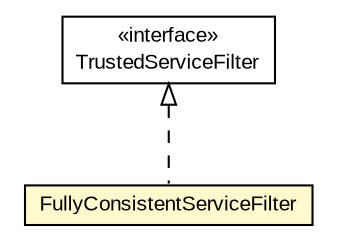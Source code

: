 #!/usr/local/bin/dot
#
# Class diagram 
# Generated by UMLGraph version R5_6-24-gf6e263 (http://www.umlgraph.org/)
#

digraph G {
	edge [fontname="arial",fontsize=10,labelfontname="arial",labelfontsize=10];
	node [fontname="arial",fontsize=10,shape=plaintext];
	nodesep=0.25;
	ranksep=0.5;
	// eu.europa.esig.dss.validation.process.qualification.trust.filter.TrustedServiceFilter
	c368428 [label=<<table title="eu.europa.esig.dss.validation.process.qualification.trust.filter.TrustedServiceFilter" border="0" cellborder="1" cellspacing="0" cellpadding="2" port="p" href="./TrustedServiceFilter.html">
		<tr><td><table border="0" cellspacing="0" cellpadding="1">
<tr><td align="center" balign="center"> &#171;interface&#187; </td></tr>
<tr><td align="center" balign="center"> TrustedServiceFilter </td></tr>
		</table></td></tr>
		</table>>, URL="./TrustedServiceFilter.html", fontname="arial", fontcolor="black", fontsize=10.0];
	// eu.europa.esig.dss.validation.process.qualification.trust.filter.FullyConsistentServiceFilter
	c368433 [label=<<table title="eu.europa.esig.dss.validation.process.qualification.trust.filter.FullyConsistentServiceFilter" border="0" cellborder="1" cellspacing="0" cellpadding="2" port="p" bgcolor="lemonChiffon" href="./FullyConsistentServiceFilter.html">
		<tr><td><table border="0" cellspacing="0" cellpadding="1">
<tr><td align="center" balign="center"> FullyConsistentServiceFilter </td></tr>
		</table></td></tr>
		</table>>, URL="./FullyConsistentServiceFilter.html", fontname="arial", fontcolor="black", fontsize=10.0];
	//eu.europa.esig.dss.validation.process.qualification.trust.filter.FullyConsistentServiceFilter implements eu.europa.esig.dss.validation.process.qualification.trust.filter.TrustedServiceFilter
	c368428:p -> c368433:p [dir=back,arrowtail=empty,style=dashed];
}

